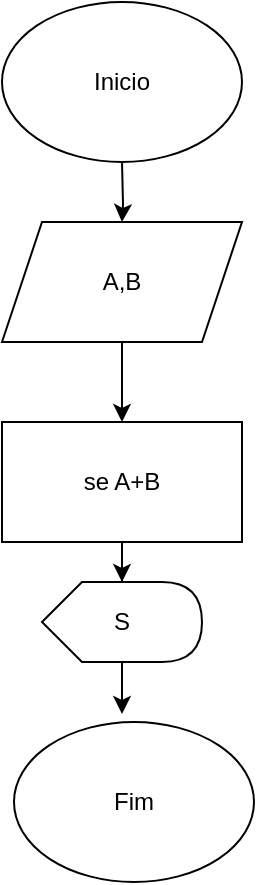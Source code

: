 <mxfile version="21.2.9" type="github">
  <diagram name="Página-1" id="gjX2WW1Q7Hzzxh7CgLJR">
    <mxGraphModel dx="880" dy="484" grid="1" gridSize="10" guides="1" tooltips="1" connect="1" arrows="1" fold="1" page="1" pageScale="1" pageWidth="827" pageHeight="1169" math="0" shadow="0">
      <root>
        <mxCell id="0" />
        <mxCell id="1" parent="0" />
        <mxCell id="f4SYDuCQsdZhkfXeAhqi-3" style="edgeStyle=orthogonalEdgeStyle;rounded=0;orthogonalLoop=1;jettySize=auto;html=1;exitX=0.5;exitY=1;exitDx=0;exitDy=0;" edge="1" parent="1" target="f4SYDuCQsdZhkfXeAhqi-4">
          <mxGeometry relative="1" as="geometry">
            <mxPoint x="414" y="180" as="targetPoint" />
            <mxPoint x="414" y="130" as="sourcePoint" />
          </mxGeometry>
        </mxCell>
        <mxCell id="f4SYDuCQsdZhkfXeAhqi-6" style="edgeStyle=orthogonalEdgeStyle;rounded=0;orthogonalLoop=1;jettySize=auto;html=1;exitX=0.5;exitY=1;exitDx=0;exitDy=0;entryX=0.5;entryY=0;entryDx=0;entryDy=0;" edge="1" parent="1" source="f4SYDuCQsdZhkfXeAhqi-4" target="f4SYDuCQsdZhkfXeAhqi-5">
          <mxGeometry relative="1" as="geometry" />
        </mxCell>
        <mxCell id="f4SYDuCQsdZhkfXeAhqi-4" value="A,B" style="shape=parallelogram;perimeter=parallelogramPerimeter;whiteSpace=wrap;html=1;fixedSize=1;" vertex="1" parent="1">
          <mxGeometry x="354" y="160" width="120" height="60" as="geometry" />
        </mxCell>
        <mxCell id="f4SYDuCQsdZhkfXeAhqi-7" style="edgeStyle=orthogonalEdgeStyle;rounded=0;orthogonalLoop=1;jettySize=auto;html=1;exitX=0.5;exitY=1;exitDx=0;exitDy=0;" edge="1" parent="1" source="f4SYDuCQsdZhkfXeAhqi-5" target="f4SYDuCQsdZhkfXeAhqi-8">
          <mxGeometry relative="1" as="geometry">
            <mxPoint x="414" y="360" as="targetPoint" />
          </mxGeometry>
        </mxCell>
        <mxCell id="f4SYDuCQsdZhkfXeAhqi-5" value="se A+B" style="rounded=0;whiteSpace=wrap;html=1;" vertex="1" parent="1">
          <mxGeometry x="354" y="260" width="120" height="60" as="geometry" />
        </mxCell>
        <mxCell id="f4SYDuCQsdZhkfXeAhqi-10" style="edgeStyle=orthogonalEdgeStyle;rounded=0;orthogonalLoop=1;jettySize=auto;html=1;exitX=0;exitY=0;exitDx=40;exitDy=40;exitPerimeter=0;entryX=0.45;entryY=-0.05;entryDx=0;entryDy=0;entryPerimeter=0;" edge="1" parent="1" source="f4SYDuCQsdZhkfXeAhqi-8" target="f4SYDuCQsdZhkfXeAhqi-9">
          <mxGeometry relative="1" as="geometry" />
        </mxCell>
        <mxCell id="f4SYDuCQsdZhkfXeAhqi-8" value="S" style="shape=display;whiteSpace=wrap;html=1;" vertex="1" parent="1">
          <mxGeometry x="374" y="340" width="80" height="40" as="geometry" />
        </mxCell>
        <mxCell id="f4SYDuCQsdZhkfXeAhqi-9" value="Fim" style="ellipse;whiteSpace=wrap;html=1;" vertex="1" parent="1">
          <mxGeometry x="360" y="410" width="120" height="80" as="geometry" />
        </mxCell>
        <mxCell id="f4SYDuCQsdZhkfXeAhqi-11" value="Inicio" style="ellipse;whiteSpace=wrap;html=1;" vertex="1" parent="1">
          <mxGeometry x="354" y="50" width="120" height="80" as="geometry" />
        </mxCell>
      </root>
    </mxGraphModel>
  </diagram>
</mxfile>
